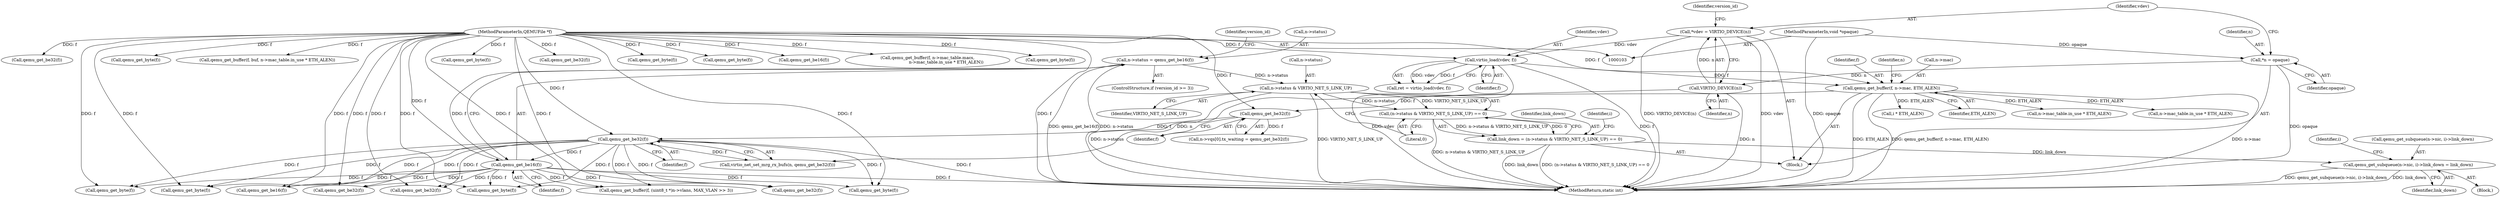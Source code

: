 digraph "0_qemu_eea750a5623ddac7a61982eec8f1c93481857578@pointer" {
"1000165" [label="(Call,n->status = qemu_get_be16(f))"];
"1000169" [label="(Call,qemu_get_be16(f))"];
"1000159" [label="(Call,qemu_get_be32(f))"];
"1000155" [label="(Call,qemu_get_be32(f))"];
"1000141" [label="(Call,qemu_get_buffer(f, n->mac, ETH_ALEN))"];
"1000133" [label="(Call,virtio_load(vdev, f))"];
"1000113" [label="(Call,*vdev = VIRTIO_DEVICE(n))"];
"1000115" [label="(Call,VIRTIO_DEVICE(n))"];
"1000109" [label="(Call,*n = opaque)"];
"1000105" [label="(MethodParameterIn,void *opaque)"];
"1000104" [label="(MethodParameterIn,QEMUFile *f)"];
"1000512" [label="(Call,n->status & VIRTIO_NET_S_LINK_UP)"];
"1000511" [label="(Call,(n->status & VIRTIO_NET_S_LINK_UP) == 0)"];
"1000509" [label="(Call,link_down = (n->status & VIRTIO_NET_S_LINK_UP) == 0)"];
"1000530" [label="(Call,qemu_get_subqueue(n->nic, i)->link_down = link_down)"];
"1000166" [label="(Call,n->status)"];
"1000512" [label="(Call,n->status & VIRTIO_NET_S_LINK_UP)"];
"1000509" [label="(Call,link_down = (n->status & VIRTIO_NET_S_LINK_UP) == 0)"];
"1000531" [label="(Call,qemu_get_subqueue(n->nic, i)->link_down)"];
"1000151" [label="(Identifier,n)"];
"1000191" [label="(Call,qemu_get_be32(f))"];
"1000335" [label="(Call,qemu_get_byte(f))"];
"1000143" [label="(Call,n->mac)"];
"1000360" [label="(Call,qemu_get_byte(f))"];
"1000513" [label="(Call,n->status)"];
"1000372" [label="(Call,qemu_get_byte(f))"];
"1000496" [label="(Call,i * ETH_ALEN)"];
"1000416" [label="(Call,qemu_get_be16(f))"];
"1000381" [label="(Call,qemu_get_byte(f))"];
"1000517" [label="(Literal,0)"];
"1000157" [label="(Call,virtio_net_set_mrg_rx_bufs(n, qemu_get_be32(f)))"];
"1000155" [label="(Call,qemu_get_be32(f))"];
"1000104" [label="(MethodParameterIn,QEMUFile *f)"];
"1000111" [label="(Identifier,opaque)"];
"1000141" [label="(Call,qemu_get_buffer(f, n->mac, ETH_ALEN))"];
"1000109" [label="(Call,*n = opaque)"];
"1000205" [label="(Call,qemu_get_byte(f))"];
"1000458" [label="(Call,qemu_get_be32(f))"];
"1000165" [label="(Call,n->status = qemu_get_be16(f))"];
"1000110" [label="(Identifier,n)"];
"1000529" [label="(Block,)"];
"1000113" [label="(Call,*vdev = VIRTIO_DEVICE(n))"];
"1000520" [label="(Identifier,i)"];
"1000161" [label="(ControlStructure,if (version_id >= 3))"];
"1000156" [label="(Identifier,f)"];
"1000142" [label="(Identifier,f)"];
"1000538" [label="(Identifier,link_down)"];
"1000160" [label="(Identifier,f)"];
"1000169" [label="(Call,qemu_get_be16(f))"];
"1000354" [label="(Call,qemu_get_byte(f))"];
"1000147" [label="(Call,n->vqs[0].tx_waiting = qemu_get_be32(f))"];
"1000135" [label="(Identifier,f)"];
"1000404" [label="(Call,qemu_get_be16(f))"];
"1000146" [label="(Identifier,ETH_ALEN)"];
"1000511" [label="(Call,(n->status & VIRTIO_NET_S_LINK_UP) == 0)"];
"1000133" [label="(Call,virtio_load(vdev, f))"];
"1000229" [label="(Call,qemu_get_buffer(f, n->mac_table.macs,\n                            n->mac_table.in_use * ETH_ALEN))"];
"1000131" [label="(Call,ret = virtio_load(vdev, f))"];
"1000107" [label="(Block,)"];
"1000159" [label="(Call,qemu_get_be32(f))"];
"1000541" [label="(MethodReturn,static int)"];
"1000116" [label="(Identifier,n)"];
"1000528" [label="(Identifier,i)"];
"1000115" [label="(Call,VIRTIO_DEVICE(n))"];
"1000263" [label="(Call,n->mac_table.in_use * ETH_ALEN)"];
"1000134" [label="(Identifier,vdev)"];
"1000343" [label="(Call,qemu_get_byte(f))"];
"1000170" [label="(Identifier,f)"];
"1000313" [label="(Call,qemu_get_be32(f))"];
"1000114" [label="(Identifier,vdev)"];
"1000260" [label="(Call,qemu_get_buffer(f, buf, n->mac_table.in_use * ETH_ALEN))"];
"1000173" [label="(Identifier,version_id)"];
"1000218" [label="(Call,qemu_get_be32(f))"];
"1000516" [label="(Identifier,VIRTIO_NET_S_LINK_UP)"];
"1000105" [label="(MethodParameterIn,void *opaque)"];
"1000510" [label="(Identifier,link_down)"];
"1000530" [label="(Call,qemu_get_subqueue(n->nic, i)->link_down = link_down)"];
"1000185" [label="(Call,qemu_get_be32(f))"];
"1000199" [label="(Call,qemu_get_byte(f))"];
"1000236" [label="(Call,n->mac_table.in_use * ETH_ALEN)"];
"1000123" [label="(Identifier,version_id)"];
"1000366" [label="(Call,qemu_get_byte(f))"];
"1000296" [label="(Call,qemu_get_buffer(f, (uint8_t *)n->vlans, MAX_VLAN >> 3))"];
"1000165" -> "1000161"  [label="AST: "];
"1000165" -> "1000169"  [label="CFG: "];
"1000166" -> "1000165"  [label="AST: "];
"1000169" -> "1000165"  [label="AST: "];
"1000173" -> "1000165"  [label="CFG: "];
"1000165" -> "1000541"  [label="DDG: qemu_get_be16(f)"];
"1000165" -> "1000541"  [label="DDG: n->status"];
"1000169" -> "1000165"  [label="DDG: f"];
"1000165" -> "1000512"  [label="DDG: n->status"];
"1000169" -> "1000170"  [label="CFG: "];
"1000170" -> "1000169"  [label="AST: "];
"1000169" -> "1000541"  [label="DDG: f"];
"1000159" -> "1000169"  [label="DDG: f"];
"1000104" -> "1000169"  [label="DDG: f"];
"1000169" -> "1000185"  [label="DDG: f"];
"1000169" -> "1000199"  [label="DDG: f"];
"1000169" -> "1000218"  [label="DDG: f"];
"1000169" -> "1000296"  [label="DDG: f"];
"1000169" -> "1000313"  [label="DDG: f"];
"1000169" -> "1000335"  [label="DDG: f"];
"1000169" -> "1000354"  [label="DDG: f"];
"1000169" -> "1000381"  [label="DDG: f"];
"1000169" -> "1000404"  [label="DDG: f"];
"1000159" -> "1000157"  [label="AST: "];
"1000159" -> "1000160"  [label="CFG: "];
"1000160" -> "1000159"  [label="AST: "];
"1000157" -> "1000159"  [label="CFG: "];
"1000159" -> "1000541"  [label="DDG: f"];
"1000159" -> "1000157"  [label="DDG: f"];
"1000155" -> "1000159"  [label="DDG: f"];
"1000104" -> "1000159"  [label="DDG: f"];
"1000159" -> "1000185"  [label="DDG: f"];
"1000159" -> "1000199"  [label="DDG: f"];
"1000159" -> "1000218"  [label="DDG: f"];
"1000159" -> "1000296"  [label="DDG: f"];
"1000159" -> "1000313"  [label="DDG: f"];
"1000159" -> "1000335"  [label="DDG: f"];
"1000159" -> "1000354"  [label="DDG: f"];
"1000159" -> "1000381"  [label="DDG: f"];
"1000159" -> "1000404"  [label="DDG: f"];
"1000155" -> "1000147"  [label="AST: "];
"1000155" -> "1000156"  [label="CFG: "];
"1000156" -> "1000155"  [label="AST: "];
"1000147" -> "1000155"  [label="CFG: "];
"1000155" -> "1000147"  [label="DDG: f"];
"1000141" -> "1000155"  [label="DDG: f"];
"1000104" -> "1000155"  [label="DDG: f"];
"1000141" -> "1000107"  [label="AST: "];
"1000141" -> "1000146"  [label="CFG: "];
"1000142" -> "1000141"  [label="AST: "];
"1000143" -> "1000141"  [label="AST: "];
"1000146" -> "1000141"  [label="AST: "];
"1000151" -> "1000141"  [label="CFG: "];
"1000141" -> "1000541"  [label="DDG: qemu_get_buffer(f, n->mac, ETH_ALEN)"];
"1000141" -> "1000541"  [label="DDG: n->mac"];
"1000141" -> "1000541"  [label="DDG: ETH_ALEN"];
"1000133" -> "1000141"  [label="DDG: f"];
"1000104" -> "1000141"  [label="DDG: f"];
"1000141" -> "1000236"  [label="DDG: ETH_ALEN"];
"1000141" -> "1000263"  [label="DDG: ETH_ALEN"];
"1000141" -> "1000496"  [label="DDG: ETH_ALEN"];
"1000133" -> "1000131"  [label="AST: "];
"1000133" -> "1000135"  [label="CFG: "];
"1000134" -> "1000133"  [label="AST: "];
"1000135" -> "1000133"  [label="AST: "];
"1000131" -> "1000133"  [label="CFG: "];
"1000133" -> "1000541"  [label="DDG: vdev"];
"1000133" -> "1000541"  [label="DDG: f"];
"1000133" -> "1000131"  [label="DDG: vdev"];
"1000133" -> "1000131"  [label="DDG: f"];
"1000113" -> "1000133"  [label="DDG: vdev"];
"1000104" -> "1000133"  [label="DDG: f"];
"1000113" -> "1000107"  [label="AST: "];
"1000113" -> "1000115"  [label="CFG: "];
"1000114" -> "1000113"  [label="AST: "];
"1000115" -> "1000113"  [label="AST: "];
"1000123" -> "1000113"  [label="CFG: "];
"1000113" -> "1000541"  [label="DDG: vdev"];
"1000113" -> "1000541"  [label="DDG: VIRTIO_DEVICE(n)"];
"1000115" -> "1000113"  [label="DDG: n"];
"1000115" -> "1000116"  [label="CFG: "];
"1000116" -> "1000115"  [label="AST: "];
"1000115" -> "1000541"  [label="DDG: n"];
"1000109" -> "1000115"  [label="DDG: n"];
"1000115" -> "1000157"  [label="DDG: n"];
"1000109" -> "1000107"  [label="AST: "];
"1000109" -> "1000111"  [label="CFG: "];
"1000110" -> "1000109"  [label="AST: "];
"1000111" -> "1000109"  [label="AST: "];
"1000114" -> "1000109"  [label="CFG: "];
"1000109" -> "1000541"  [label="DDG: opaque"];
"1000105" -> "1000109"  [label="DDG: opaque"];
"1000105" -> "1000103"  [label="AST: "];
"1000105" -> "1000541"  [label="DDG: opaque"];
"1000104" -> "1000103"  [label="AST: "];
"1000104" -> "1000541"  [label="DDG: f"];
"1000104" -> "1000185"  [label="DDG: f"];
"1000104" -> "1000191"  [label="DDG: f"];
"1000104" -> "1000199"  [label="DDG: f"];
"1000104" -> "1000205"  [label="DDG: f"];
"1000104" -> "1000218"  [label="DDG: f"];
"1000104" -> "1000229"  [label="DDG: f"];
"1000104" -> "1000260"  [label="DDG: f"];
"1000104" -> "1000296"  [label="DDG: f"];
"1000104" -> "1000313"  [label="DDG: f"];
"1000104" -> "1000335"  [label="DDG: f"];
"1000104" -> "1000343"  [label="DDG: f"];
"1000104" -> "1000354"  [label="DDG: f"];
"1000104" -> "1000360"  [label="DDG: f"];
"1000104" -> "1000366"  [label="DDG: f"];
"1000104" -> "1000372"  [label="DDG: f"];
"1000104" -> "1000381"  [label="DDG: f"];
"1000104" -> "1000404"  [label="DDG: f"];
"1000104" -> "1000416"  [label="DDG: f"];
"1000104" -> "1000458"  [label="DDG: f"];
"1000512" -> "1000511"  [label="AST: "];
"1000512" -> "1000516"  [label="CFG: "];
"1000513" -> "1000512"  [label="AST: "];
"1000516" -> "1000512"  [label="AST: "];
"1000517" -> "1000512"  [label="CFG: "];
"1000512" -> "1000541"  [label="DDG: n->status"];
"1000512" -> "1000541"  [label="DDG: VIRTIO_NET_S_LINK_UP"];
"1000512" -> "1000511"  [label="DDG: n->status"];
"1000512" -> "1000511"  [label="DDG: VIRTIO_NET_S_LINK_UP"];
"1000511" -> "1000509"  [label="AST: "];
"1000511" -> "1000517"  [label="CFG: "];
"1000517" -> "1000511"  [label="AST: "];
"1000509" -> "1000511"  [label="CFG: "];
"1000511" -> "1000541"  [label="DDG: n->status & VIRTIO_NET_S_LINK_UP"];
"1000511" -> "1000509"  [label="DDG: n->status & VIRTIO_NET_S_LINK_UP"];
"1000511" -> "1000509"  [label="DDG: 0"];
"1000509" -> "1000107"  [label="AST: "];
"1000510" -> "1000509"  [label="AST: "];
"1000520" -> "1000509"  [label="CFG: "];
"1000509" -> "1000541"  [label="DDG: (n->status & VIRTIO_NET_S_LINK_UP) == 0"];
"1000509" -> "1000541"  [label="DDG: link_down"];
"1000509" -> "1000530"  [label="DDG: link_down"];
"1000530" -> "1000529"  [label="AST: "];
"1000530" -> "1000538"  [label="CFG: "];
"1000531" -> "1000530"  [label="AST: "];
"1000538" -> "1000530"  [label="AST: "];
"1000528" -> "1000530"  [label="CFG: "];
"1000530" -> "1000541"  [label="DDG: qemu_get_subqueue(n->nic, i)->link_down"];
"1000530" -> "1000541"  [label="DDG: link_down"];
}
